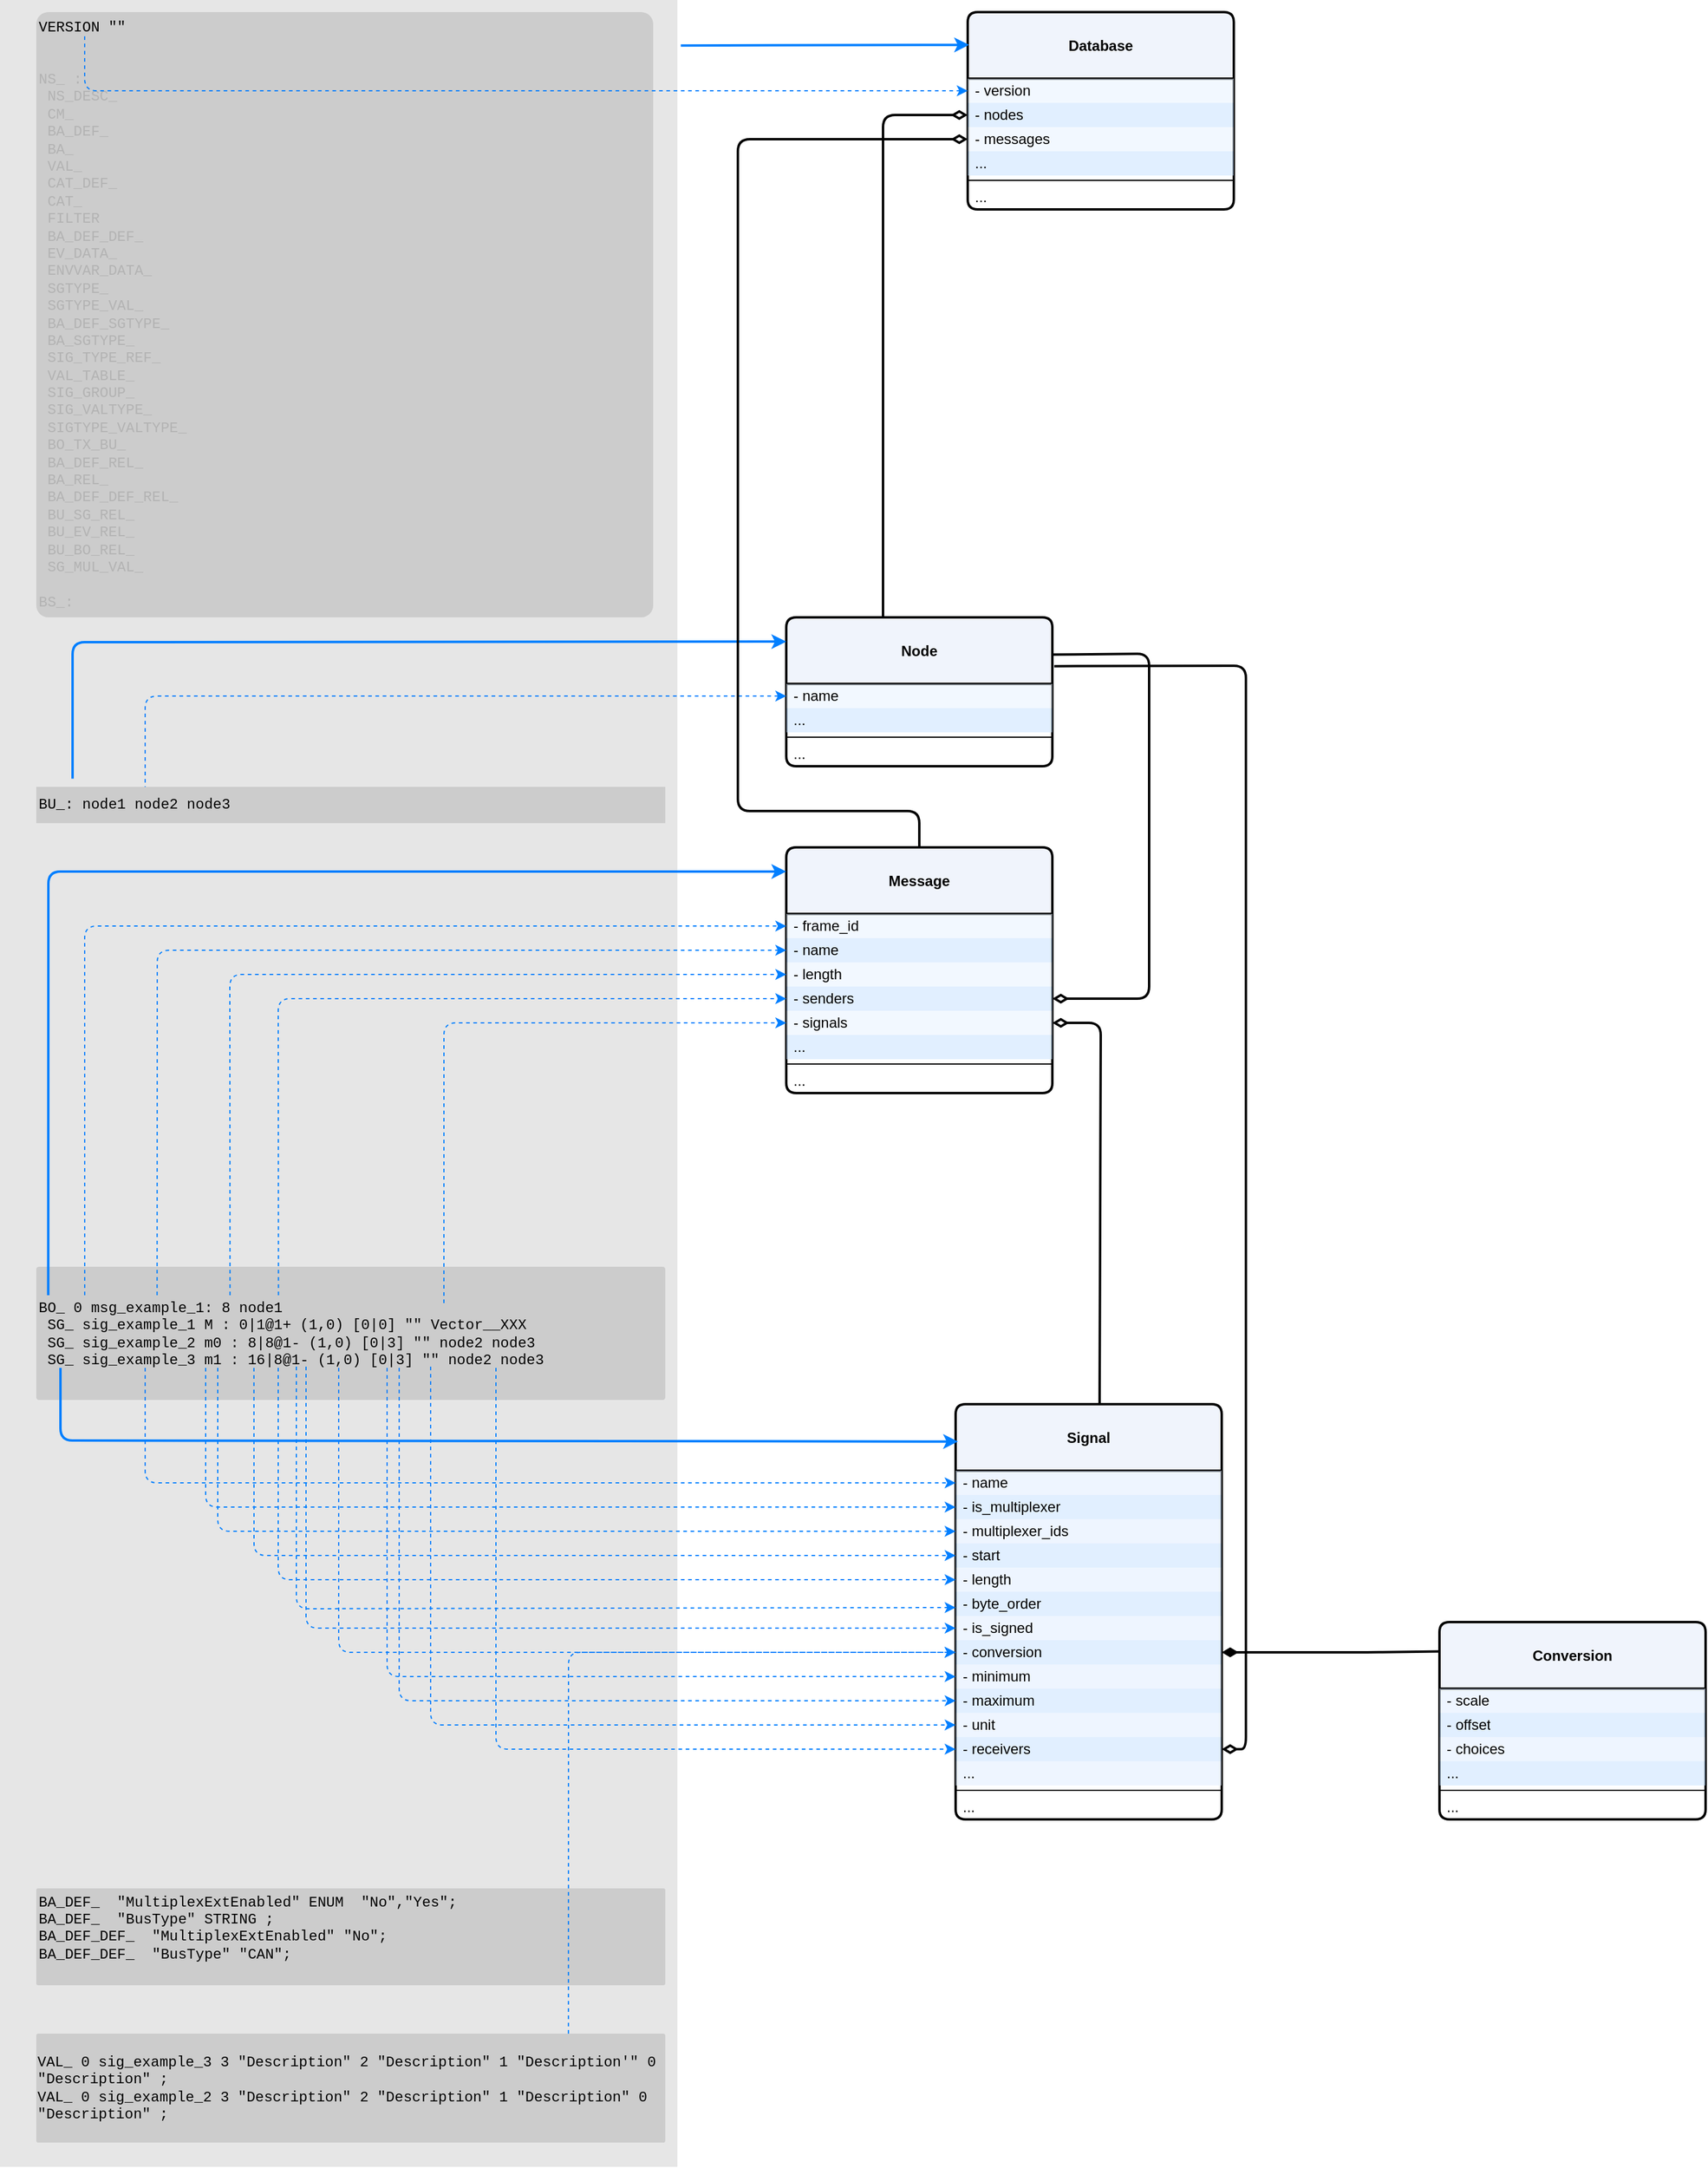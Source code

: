 <mxfile>
    <diagram id="0CQFVA6_GC00lFm2K_Ry" name="第 1 页">
        <mxGraphModel dx="1673" dy="2504" grid="1" gridSize="10" guides="1" tooltips="1" connect="1" arrows="1" fold="1" page="1" pageScale="1" pageWidth="1169" pageHeight="1654" math="0" shadow="0">
            <root>
                <mxCell id="0"/>
                <mxCell id="1" parent="0"/>
                <mxCell id="150" value="" style="rounded=0;whiteSpace=wrap;html=1;fillColor=#E6E6E6;strokeColor=none;" parent="1" vertex="1">
                    <mxGeometry x="90" y="-310" width="560" height="1790" as="geometry"/>
                </mxCell>
                <mxCell id="94" value="&lt;div style=&quot;font-family: &amp;quot;Courier New&amp;quot;;&quot;&gt;&lt;font&gt;BO_ 0 msg_example_1: 8 node1&lt;/font&gt;&lt;/div&gt;&lt;div style=&quot;font-family: &amp;quot;Courier New&amp;quot;;&quot;&gt;&lt;font&gt;&amp;nbsp;SG_ sig_example_1 M : 0|1@1+ (1,0) [0|0] &quot;&quot;&amp;nbsp;&lt;/font&gt;&lt;span style=&quot;background-color: transparent; color: rgb(0, 0, 0);&quot;&gt;Vector__XXX&lt;/span&gt;&lt;/div&gt;&lt;div style=&quot;font-family: &amp;quot;Courier New&amp;quot;;&quot;&gt;&lt;font&gt;&amp;nbsp;SG_ sig_example_2 m0 : 8|8@1- (1,0) [0|3] &quot;&quot; node2 node3&lt;/font&gt;&lt;/div&gt;&lt;div style=&quot;font-family: &amp;quot;Courier New&amp;quot;;&quot;&gt;&lt;font&gt;&amp;nbsp;SG_ sig_example_3 m1 : 16|8@1- (1,0) [0|3] &quot;&quot; node2 node3&lt;/font&gt;&lt;/div&gt;" style="text;html=1;align=left;verticalAlign=middle;whiteSpace=wrap;rounded=1;fillColor=#CCCCCC;arcSize=2;" parent="1" vertex="1">
                    <mxGeometry x="120" y="736.5" width="520" height="110" as="geometry"/>
                </mxCell>
                <mxCell id="41" value="&lt;div&gt;&lt;br&gt;&lt;/div&gt;&lt;div&gt;&lt;b&gt;Node&lt;/b&gt;&lt;/div&gt;" style="swimlane;fontStyle=0;align=center;verticalAlign=top;childLayout=stackLayout;horizontal=1;startSize=55;horizontalStack=0;resizeParent=1;resizeParentMax=0;resizeLast=0;collapsible=0;marginBottom=0;html=1;whiteSpace=wrap;arcSize=5;rounded=1;strokeWidth=2;fillColor=#F0F4FC;" parent="1" vertex="1">
                    <mxGeometry x="740" y="200" width="220" height="123" as="geometry"/>
                </mxCell>
                <mxCell id="43" value="- name" style="text;html=1;strokeColor=none;fillColor=#E5F2FF;align=left;verticalAlign=middle;spacingLeft=4;spacingRight=4;overflow=hidden;rotatable=0;points=[[0,0.5],[1,0.5]];portConstraint=eastwest;whiteSpace=wrap;opacity=50;" parent="41" vertex="1">
                    <mxGeometry y="55" width="220" height="20" as="geometry"/>
                </mxCell>
                <mxCell id="45" value="..." style="text;html=1;strokeColor=none;fillColor=#C4DFFF;align=left;verticalAlign=middle;spacingLeft=4;spacingRight=4;overflow=hidden;rotatable=0;points=[[0,0.5],[1,0.5]];portConstraint=eastwest;whiteSpace=wrap;opacity=50;" parent="41" vertex="1">
                    <mxGeometry y="75" width="220" height="20" as="geometry"/>
                </mxCell>
                <mxCell id="46" value="" style="line;strokeWidth=1;fillColor=none;align=left;verticalAlign=middle;spacingTop=-1;spacingLeft=3;spacingRight=3;rotatable=0;labelPosition=right;points=[];portConstraint=eastwest;" parent="41" vertex="1">
                    <mxGeometry y="95" width="220" height="8" as="geometry"/>
                </mxCell>
                <mxCell id="48" value="..." style="text;html=1;strokeColor=none;fillColor=none;align=left;verticalAlign=middle;spacingLeft=4;spacingRight=4;overflow=hidden;rotatable=0;points=[[0,0.5],[1,0.5]];portConstraint=eastwest;whiteSpace=wrap;" parent="41" vertex="1">
                    <mxGeometry y="103" width="220" height="20" as="geometry"/>
                </mxCell>
                <mxCell id="50" value="&lt;div&gt;&lt;b&gt;&lt;br&gt;&lt;/b&gt;&lt;/div&gt;&lt;b&gt;Message&lt;/b&gt;" style="swimlane;fontStyle=0;align=center;verticalAlign=top;childLayout=stackLayout;horizontal=1;startSize=55;horizontalStack=0;resizeParent=1;resizeParentMax=0;resizeLast=0;collapsible=0;marginBottom=0;html=1;whiteSpace=wrap;rounded=1;arcSize=5;strokeWidth=2;fillColor=#F0F4FC;" parent="1" vertex="1">
                    <mxGeometry x="740" y="390" width="220" height="203" as="geometry"/>
                </mxCell>
                <mxCell id="71" value="- frame_id" style="text;html=1;strokeColor=none;fillColor=#E5F2FF;align=left;verticalAlign=middle;spacingLeft=4;spacingRight=4;overflow=hidden;rotatable=0;points=[[0,0.5],[1,0.5]];portConstraint=eastwest;whiteSpace=wrap;opacity=50;" parent="50" vertex="1">
                    <mxGeometry y="55" width="220" height="20" as="geometry"/>
                </mxCell>
                <mxCell id="78" value="- name" style="text;html=1;strokeColor=none;fillColor=#C4DFFF;align=left;verticalAlign=middle;spacingLeft=4;spacingRight=4;overflow=hidden;rotatable=0;points=[[0,0.5],[1,0.5]];portConstraint=eastwest;whiteSpace=wrap;opacity=50;" parent="50" vertex="1">
                    <mxGeometry y="75" width="220" height="20" as="geometry"/>
                </mxCell>
                <mxCell id="81" value="- length" style="text;html=1;strokeColor=none;fillColor=#E5F2FF;align=left;verticalAlign=middle;spacingLeft=4;spacingRight=4;overflow=hidden;rotatable=0;points=[[0,0.5],[1,0.5]];portConstraint=eastwest;whiteSpace=wrap;opacity=50;" parent="50" vertex="1">
                    <mxGeometry y="95" width="220" height="20" as="geometry"/>
                </mxCell>
                <mxCell id="83" value="- senders" style="text;html=1;strokeColor=none;fillColor=#C4DFFF;align=left;verticalAlign=middle;spacingLeft=4;spacingRight=4;overflow=hidden;rotatable=0;points=[[0,0.5],[1,0.5]];portConstraint=eastwest;whiteSpace=wrap;opacity=50;" parent="50" vertex="1">
                    <mxGeometry y="115" width="220" height="20" as="geometry"/>
                </mxCell>
                <mxCell id="52" value="- signals" style="text;html=1;strokeColor=none;fillColor=#E5F2FF;align=left;verticalAlign=middle;spacingLeft=4;spacingRight=4;overflow=hidden;rotatable=0;points=[[0,0.5],[1,0.5]];portConstraint=eastwest;whiteSpace=wrap;opacity=50;" parent="50" vertex="1">
                    <mxGeometry y="135" width="220" height="20" as="geometry"/>
                </mxCell>
                <mxCell id="54" value="..." style="text;html=1;strokeColor=none;fillColor=#C4DFFF;align=left;verticalAlign=middle;spacingLeft=4;spacingRight=4;overflow=hidden;rotatable=0;points=[[0,0.5],[1,0.5]];portConstraint=eastwest;whiteSpace=wrap;opacity=50;" parent="50" vertex="1">
                    <mxGeometry y="155" width="220" height="20" as="geometry"/>
                </mxCell>
                <mxCell id="55" value="" style="line;strokeWidth=1;fillColor=none;align=left;verticalAlign=middle;spacingTop=-1;spacingLeft=3;spacingRight=3;rotatable=0;labelPosition=right;points=[];portConstraint=eastwest;" parent="50" vertex="1">
                    <mxGeometry y="175" width="220" height="8" as="geometry"/>
                </mxCell>
                <mxCell id="57" value="..." style="text;html=1;strokeColor=none;fillColor=none;align=left;verticalAlign=middle;spacingLeft=4;spacingRight=4;overflow=hidden;rotatable=0;points=[[0,0.5],[1,0.5]];portConstraint=eastwest;whiteSpace=wrap;" parent="50" vertex="1">
                    <mxGeometry y="183" width="220" height="20" as="geometry"/>
                </mxCell>
                <mxCell id="59" value="&lt;div&gt;&lt;br&gt;&lt;/div&gt;&lt;b&gt;Signal&lt;/b&gt;" style="swimlane;fontStyle=0;align=center;verticalAlign=top;childLayout=stackLayout;horizontal=1;startSize=55;horizontalStack=0;resizeParent=1;resizeParentMax=0;resizeLast=0;collapsible=0;marginBottom=0;html=1;whiteSpace=wrap;arcSize=5;rounded=1;strokeWidth=2;fillColor=#F0F4FC;" parent="1" vertex="1">
                    <mxGeometry x="880" y="850" width="220" height="343" as="geometry"/>
                </mxCell>
                <mxCell id="61" value="- name" style="text;html=1;strokeColor=none;fillColor=#DDEBFF;align=left;verticalAlign=middle;spacingLeft=4;spacingRight=4;overflow=hidden;rotatable=0;points=[[0,0.5],[1,0.5]];portConstraint=eastwest;whiteSpace=wrap;opacity=50;" parent="59" vertex="1">
                    <mxGeometry y="55" width="220" height="20" as="geometry"/>
                </mxCell>
                <mxCell id="87" value="- is_multiplexer" style="text;html=1;strokeColor=none;fillColor=#C4DFFF;align=left;verticalAlign=middle;spacingLeft=4;spacingRight=4;overflow=hidden;rotatable=0;points=[[0,0.5],[1,0.5]];portConstraint=eastwest;whiteSpace=wrap;opacity=50;" parent="59" vertex="1">
                    <mxGeometry y="75" width="220" height="20" as="geometry"/>
                </mxCell>
                <mxCell id="107" value="- multiplexer_ids" style="text;html=1;strokeColor=none;fillColor=#DDEBFF;align=left;verticalAlign=middle;spacingLeft=4;spacingRight=4;overflow=hidden;rotatable=0;points=[[0,0.5],[1,0.5]];portConstraint=eastwest;whiteSpace=wrap;opacity=50;" parent="59" vertex="1">
                    <mxGeometry y="95" width="220" height="20" as="geometry"/>
                </mxCell>
                <mxCell id="90" value="- start" style="text;html=1;strokeColor=none;fillColor=#C4DFFF;align=left;verticalAlign=middle;spacingLeft=4;spacingRight=4;overflow=hidden;rotatable=0;points=[[0,0.5],[1,0.5]];portConstraint=eastwest;whiteSpace=wrap;opacity=50;" parent="59" vertex="1">
                    <mxGeometry y="115" width="220" height="20" as="geometry"/>
                </mxCell>
                <mxCell id="89" value="- length" style="text;html=1;strokeColor=none;fillColor=#DDEBFF;align=left;verticalAlign=middle;spacingLeft=4;spacingRight=4;overflow=hidden;rotatable=0;points=[[0,0.5],[1,0.5]];portConstraint=eastwest;whiteSpace=wrap;opacity=50;" parent="59" vertex="1">
                    <mxGeometry y="135" width="220" height="20" as="geometry"/>
                </mxCell>
                <mxCell id="88" value="- byte_order" style="text;html=1;strokeColor=none;fillColor=#C4DFFF;align=left;verticalAlign=middle;spacingLeft=4;spacingRight=4;overflow=hidden;rotatable=0;points=[[0,0.5],[1,0.5]];portConstraint=eastwest;whiteSpace=wrap;opacity=50;" parent="59" vertex="1">
                    <mxGeometry y="155" width="220" height="20" as="geometry"/>
                </mxCell>
                <mxCell id="91" value="- is_signed" style="text;html=1;strokeColor=none;fillColor=#DDEBFF;align=left;verticalAlign=middle;spacingLeft=4;spacingRight=4;overflow=hidden;rotatable=0;points=[[0,0.5],[1,0.5]];portConstraint=eastwest;whiteSpace=wrap;opacity=50;" parent="59" vertex="1">
                    <mxGeometry y="175" width="220" height="20" as="geometry"/>
                </mxCell>
                <mxCell id="102" value="- conversion" style="text;html=1;strokeColor=none;fillColor=#C4DFFF;align=left;verticalAlign=middle;spacingLeft=4;spacingRight=4;overflow=hidden;rotatable=0;points=[[0,0.5],[1,0.5]];portConstraint=eastwest;whiteSpace=wrap;opacity=50;" parent="59" vertex="1">
                    <mxGeometry y="195" width="220" height="20" as="geometry"/>
                </mxCell>
                <mxCell id="100" value="- minimum" style="text;html=1;strokeColor=none;fillColor=#DDEBFF;align=left;verticalAlign=middle;spacingLeft=4;spacingRight=4;overflow=hidden;rotatable=0;points=[[0,0.5],[1,0.5]];portConstraint=eastwest;whiteSpace=wrap;opacity=50;" parent="59" vertex="1">
                    <mxGeometry y="215" width="220" height="20" as="geometry"/>
                </mxCell>
                <mxCell id="99" value="- maximum" style="text;html=1;strokeColor=none;fillColor=#C4DFFF;align=left;verticalAlign=middle;spacingLeft=4;spacingRight=4;overflow=hidden;rotatable=0;points=[[0,0.5],[1,0.5]];portConstraint=eastwest;whiteSpace=wrap;opacity=50;" parent="59" vertex="1">
                    <mxGeometry y="235" width="220" height="20" as="geometry"/>
                </mxCell>
                <mxCell id="118" value="- unit" style="text;html=1;strokeColor=none;fillColor=#DDEBFF;align=left;verticalAlign=middle;spacingLeft=4;spacingRight=4;overflow=hidden;rotatable=0;points=[[0,0.5],[1,0.5]];portConstraint=eastwest;whiteSpace=wrap;opacity=50;" parent="59" vertex="1">
                    <mxGeometry y="255" width="220" height="20" as="geometry"/>
                </mxCell>
                <mxCell id="103" value="- receivers" style="text;html=1;strokeColor=none;fillColor=#C4DFFF;align=left;verticalAlign=middle;spacingLeft=4;spacingRight=4;overflow=hidden;rotatable=0;points=[[0,0.5],[1,0.5]];portConstraint=eastwest;whiteSpace=wrap;opacity=50;" parent="59" vertex="1">
                    <mxGeometry y="275" width="220" height="20" as="geometry"/>
                </mxCell>
                <mxCell id="63" value="..." style="text;html=1;strokeColor=none;fillColor=#DDEBFF;align=left;verticalAlign=middle;spacingLeft=4;spacingRight=4;overflow=hidden;rotatable=0;points=[[0,0.5],[1,0.5]];portConstraint=eastwest;whiteSpace=wrap;opacity=50;" parent="59" vertex="1">
                    <mxGeometry y="295" width="220" height="20" as="geometry"/>
                </mxCell>
                <mxCell id="64" value="" style="line;strokeWidth=1;fillColor=none;align=left;verticalAlign=middle;spacingTop=-1;spacingLeft=3;spacingRight=3;rotatable=0;labelPosition=right;points=[];portConstraint=eastwest;" parent="59" vertex="1">
                    <mxGeometry y="315" width="220" height="8" as="geometry"/>
                </mxCell>
                <mxCell id="66" value="..." style="text;html=1;strokeColor=none;fillColor=none;align=left;verticalAlign=middle;spacingLeft=4;spacingRight=4;overflow=hidden;rotatable=0;points=[[0,0.5],[1,0.5]];portConstraint=eastwest;whiteSpace=wrap;" parent="59" vertex="1">
                    <mxGeometry y="323" width="220" height="20" as="geometry"/>
                </mxCell>
                <mxCell id="74" value="" style="endArrow=classic;html=1;entryX=0;entryY=0.163;entryDx=0;entryDy=0;entryPerimeter=0;strokeWidth=2;strokeColor=#007FFF;" parent="1" target="41" edge="1">
                    <mxGeometry width="50" height="50" relative="1" as="geometry">
                        <mxPoint x="150" y="333.27" as="sourcePoint"/>
                        <mxPoint x="160" y="90.002" as="targetPoint"/>
                        <Array as="points">
                            <mxPoint x="150" y="220.5"/>
                        </Array>
                    </mxGeometry>
                </mxCell>
                <mxCell id="76" value="" style="endArrow=classic;html=1;exitX=0.019;exitY=0.214;exitDx=0;exitDy=0;exitPerimeter=0;strokeWidth=2;strokeColor=#007FFF;" parent="1" source="94" edge="1">
                    <mxGeometry width="50" height="50" relative="1" as="geometry">
                        <mxPoint x="237.5" y="658.44" as="sourcePoint"/>
                        <mxPoint x="740" y="410" as="targetPoint"/>
                        <Array as="points">
                            <mxPoint x="130" y="410"/>
                        </Array>
                    </mxGeometry>
                </mxCell>
                <mxCell id="82" value="" style="endArrow=classic;html=1;entryX=0;entryY=0.5;entryDx=0;entryDy=0;dashed=1;fontStyle=1;exitX=0.308;exitY=0.214;exitDx=0;exitDy=0;exitPerimeter=0;strokeWidth=1;strokeColor=#007FFF;" parent="1" source="94" target="81" edge="1">
                    <mxGeometry width="50" height="50" relative="1" as="geometry">
                        <mxPoint x="298" y="668.44" as="sourcePoint"/>
                        <mxPoint x="968.0" y="503.44" as="targetPoint"/>
                        <Array as="points">
                            <mxPoint x="280" y="495"/>
                        </Array>
                    </mxGeometry>
                </mxCell>
                <mxCell id="84" value="" style="endArrow=classic;html=1;entryX=0;entryY=0.5;entryDx=0;entryDy=0;dashed=1;fontStyle=1;exitX=0.385;exitY=0.214;exitDx=0;exitDy=0;exitPerimeter=0;strokeWidth=1;strokeColor=#007FFF;" parent="1" source="94" target="83" edge="1">
                    <mxGeometry width="50" height="50" relative="1" as="geometry">
                        <mxPoint x="328" y="668.44" as="sourcePoint"/>
                        <mxPoint x="968.0" y="543.44" as="targetPoint"/>
                        <Array as="points">
                            <mxPoint x="320" y="515"/>
                        </Array>
                    </mxGeometry>
                </mxCell>
                <mxCell id="96" value="&lt;div style=&quot;font-family: &amp;quot;Courier New&amp;quot;;&quot;&gt;&lt;font&gt;BA_DEF_&amp;nbsp; &quot;MultiplexExtEnabled&quot; ENUM&amp;nbsp; &quot;No&quot;,&quot;Yes&quot;;&lt;/font&gt;&lt;/div&gt;&lt;div style=&quot;font-family: &amp;quot;Courier New&amp;quot;;&quot;&gt;&lt;font&gt;BA_DEF_&amp;nbsp; &quot;BusType&quot; STRING ;&lt;/font&gt;&lt;/div&gt;&lt;div style=&quot;font-family: &amp;quot;Courier New&amp;quot;;&quot;&gt;&lt;font&gt;BA_DEF_DEF_&amp;nbsp; &quot;MultiplexExtEnabled&quot; &quot;No&quot;;&lt;/font&gt;&lt;/div&gt;&lt;div style=&quot;font-family: &amp;quot;Courier New&amp;quot;;&quot;&gt;&lt;font&gt;BA_DEF_DEF_&amp;nbsp; &quot;BusType&quot; &quot;CAN&quot;;&lt;/font&gt;&lt;/div&gt;&lt;div style=&quot;font-family: &amp;quot;Courier New&amp;quot;;&quot;&gt;&lt;br&gt;&lt;/div&gt;" style="text;html=1;align=left;verticalAlign=middle;whiteSpace=wrap;rounded=1;fillColor=#CCCCCC;arcSize=2;" parent="1" vertex="1">
                    <mxGeometry x="120" y="1250" width="520" height="80" as="geometry"/>
                </mxCell>
                <mxCell id="77" value="" style="endArrow=classic;html=1;entryX=0;entryY=0.5;entryDx=0;entryDy=0;dashed=1;exitX=0.077;exitY=0.214;exitDx=0;exitDy=0;exitPerimeter=0;strokeWidth=1;strokeColor=#007FFF;" parent="1" source="94" target="71" edge="1">
                    <mxGeometry width="50" height="50" relative="1" as="geometry">
                        <mxPoint x="178" y="668.44" as="sourcePoint"/>
                        <mxPoint x="968.0" y="463.44" as="targetPoint"/>
                        <Array as="points">
                            <mxPoint x="160" y="455"/>
                        </Array>
                    </mxGeometry>
                </mxCell>
                <mxCell id="79" value="" style="endArrow=classic;html=1;entryX=0;entryY=0.5;entryDx=0;entryDy=0;dashed=1;exitX=0.192;exitY=0.214;exitDx=0;exitDy=0;exitPerimeter=0;strokeWidth=1;strokeColor=#007FFF;" parent="1" source="94" target="78" edge="1">
                    <mxGeometry width="50" height="50" relative="1" as="geometry">
                        <mxPoint x="218" y="668.44" as="sourcePoint"/>
                        <mxPoint x="968.0" y="483.44" as="targetPoint"/>
                        <Array as="points">
                            <mxPoint x="220" y="475"/>
                        </Array>
                    </mxGeometry>
                </mxCell>
                <mxCell id="86" value="" style="endArrow=classic;html=1;entryX=0;entryY=0.5;entryDx=0;entryDy=0;dashed=1;fontStyle=1;exitX=0.648;exitY=0.273;exitDx=0;exitDy=0;exitPerimeter=0;strokeWidth=1;strokeColor=#007FFF;" parent="1" source="94" target="52" edge="1">
                    <mxGeometry width="50" height="50" relative="1" as="geometry">
                        <mxPoint x="460" y="678.44" as="sourcePoint"/>
                        <mxPoint x="782" y="545" as="targetPoint"/>
                        <Array as="points">
                            <mxPoint x="457" y="535"/>
                        </Array>
                    </mxGeometry>
                </mxCell>
                <mxCell id="75" value="" style="endArrow=classic;html=1;entryX=0;entryY=0.5;entryDx=0;entryDy=0;dashed=1;strokeWidth=1;strokeColor=#007FFF;" parent="1" target="43" edge="1">
                    <mxGeometry width="50" height="50" relative="1" as="geometry">
                        <mxPoint x="210" y="342.5" as="sourcePoint"/>
                        <mxPoint x="100" y="236.5" as="targetPoint"/>
                        <Array as="points">
                            <mxPoint x="210" y="265"/>
                        </Array>
                    </mxGeometry>
                </mxCell>
                <mxCell id="30" value="&lt;font style=&quot;color: rgb(0, 0, 0);&quot;&gt;VERSION &quot;&quot;&lt;/font&gt;&lt;br&gt;&lt;br&gt;&lt;br&gt;NS_ :&amp;nbsp;&lt;br&gt;&amp;nbsp;NS_DESC_&lt;br&gt;&amp;nbsp;CM_&lt;br&gt;&amp;nbsp;BA_DEF_&lt;br&gt;&amp;nbsp;BA_&lt;br&gt;&amp;nbsp;VAL_&lt;br&gt;&amp;nbsp;CAT_DEF_&lt;br&gt;&amp;nbsp;CAT_&lt;br&gt;&amp;nbsp;FILTER&lt;br&gt;&amp;nbsp;BA_DEF_DEF_&lt;br&gt;&amp;nbsp;EV_DATA_&lt;br&gt;&amp;nbsp;ENVVAR_DATA_&lt;br&gt;&amp;nbsp;SGTYPE_&lt;br&gt;&amp;nbsp;SGTYPE_VAL_&lt;br&gt;&amp;nbsp;BA_DEF_SGTYPE_&lt;br&gt;&amp;nbsp;BA_SGTYPE_&lt;br&gt;&amp;nbsp;SIG_TYPE_REF_&lt;br&gt;&amp;nbsp;VAL_TABLE_&lt;br&gt;&amp;nbsp;SIG_GROUP_&lt;br&gt;&amp;nbsp;SIG_VALTYPE_&lt;br&gt;&amp;nbsp;SIGTYPE_VALTYPE_&lt;br&gt;&amp;nbsp;BO_TX_BU_&lt;br&gt;&amp;nbsp;BA_DEF_REL_&lt;br&gt;&amp;nbsp;BA_REL_&lt;br&gt;&amp;nbsp;BA_DEF_DEF_REL_&lt;br&gt;&amp;nbsp;BU_SG_REL_&lt;br&gt;&amp;nbsp;BU_EV_REL_&lt;br&gt;&amp;nbsp;BU_BO_REL_&lt;br&gt;&amp;nbsp;SG_MUL_VAL_&lt;br&gt;&lt;br&gt;BS_:" style="text;html=1;align=left;verticalAlign=middle;whiteSpace=wrap;rounded=1;fillColor=#CCCCCC;glass=0;shadow=0;strokeColor=none;fontFamily=Courier New;fontColor=#B3B3B3;arcSize=2;" parent="1" vertex="1">
                    <mxGeometry x="120" y="-300" width="510" height="500" as="geometry"/>
                </mxCell>
                <mxCell id="92" value="BU_: node1 node2 node3" style="text;html=1;align=left;verticalAlign=middle;whiteSpace=wrap;rounded=0;fillColor=#CCCCCC;fontFamily=Courier New;arcSize=2;" parent="1" vertex="1">
                    <mxGeometry x="120" y="340" width="520" height="30" as="geometry"/>
                </mxCell>
                <mxCell id="104" value="" style="endArrow=classic;html=1;exitX=0.019;exitY=0.214;exitDx=0;exitDy=0;exitPerimeter=0;strokeWidth=2;strokeColor=#007FFF;entryX=0.009;entryY=0.09;entryDx=0;entryDy=0;entryPerimeter=0;" parent="1" target="59" edge="1">
                    <mxGeometry width="50" height="50" relative="1" as="geometry">
                        <mxPoint x="140" y="820" as="sourcePoint"/>
                        <mxPoint x="740" y="880" as="targetPoint"/>
                        <Array as="points">
                            <mxPoint x="140" y="880"/>
                        </Array>
                    </mxGeometry>
                </mxCell>
                <mxCell id="105" value="" style="endArrow=classic;html=1;dashed=1;fontStyle=1;entryX=0;entryY=0.5;entryDx=0;entryDy=0;strokeWidth=1;strokeColor=#007FFF;" parent="1" target="61" edge="1">
                    <mxGeometry width="50" height="50" relative="1" as="geometry">
                        <mxPoint x="210" y="820" as="sourcePoint"/>
                        <mxPoint x="560" y="860" as="targetPoint"/>
                        <Array as="points">
                            <mxPoint x="210" y="915"/>
                        </Array>
                    </mxGeometry>
                </mxCell>
                <mxCell id="106" value="" style="endArrow=classic;html=1;dashed=1;fontStyle=1;entryX=0;entryY=0.5;entryDx=0;entryDy=0;strokeWidth=1;strokeColor=#007FFF;" parent="1" target="87" edge="1">
                    <mxGeometry width="50" height="50" relative="1" as="geometry">
                        <mxPoint x="260" y="820" as="sourcePoint"/>
                        <mxPoint x="790" y="915" as="targetPoint"/>
                        <Array as="points">
                            <mxPoint x="260" y="935"/>
                        </Array>
                    </mxGeometry>
                </mxCell>
                <mxCell id="108" value="" style="endArrow=classic;html=1;dashed=1;fontStyle=1;entryX=0;entryY=0.5;entryDx=0;entryDy=0;strokeWidth=1;strokeColor=#007FFF;" parent="1" target="107" edge="1">
                    <mxGeometry width="50" height="50" relative="1" as="geometry">
                        <mxPoint x="270" y="820" as="sourcePoint"/>
                        <mxPoint x="750" y="935" as="targetPoint"/>
                        <Array as="points">
                            <mxPoint x="270" y="955"/>
                        </Array>
                    </mxGeometry>
                </mxCell>
                <mxCell id="109" value="" style="endArrow=classic;html=1;dashed=1;fontStyle=1;entryX=0;entryY=0.5;entryDx=0;entryDy=0;exitX=0.346;exitY=0.759;exitDx=0;exitDy=0;exitPerimeter=0;strokeWidth=1;strokeColor=#007FFF;" parent="1" source="94" target="90" edge="1">
                    <mxGeometry width="50" height="50" relative="1" as="geometry">
                        <mxPoint x="270" y="840" as="sourcePoint"/>
                        <mxPoint x="740" y="975" as="targetPoint"/>
                        <Array as="points">
                            <mxPoint x="300" y="975"/>
                        </Array>
                    </mxGeometry>
                </mxCell>
                <mxCell id="110" value="" style="endArrow=classic;html=1;dashed=1;fontStyle=1;entryX=0;entryY=0.5;entryDx=0;entryDy=0;exitX=0.346;exitY=0.759;exitDx=0;exitDy=0;exitPerimeter=0;strokeWidth=1;strokeColor=#007FFF;" parent="1" target="89" edge="1">
                    <mxGeometry width="50" height="50" relative="1" as="geometry">
                        <mxPoint x="320" y="820" as="sourcePoint"/>
                        <mxPoint x="760" y="975" as="targetPoint"/>
                        <Array as="points">
                            <mxPoint x="320" y="995"/>
                        </Array>
                    </mxGeometry>
                </mxCell>
                <mxCell id="111" value="" style="endArrow=classic;html=1;dashed=1;fontStyle=1;entryX=0;entryY=0.65;entryDx=0;entryDy=0;exitX=0.346;exitY=0.759;exitDx=0;exitDy=0;exitPerimeter=0;entryPerimeter=0;strokeWidth=1;strokeColor=#007FFF;" parent="1" target="88" edge="1">
                    <mxGeometry width="50" height="50" relative="1" as="geometry">
                        <mxPoint x="335" y="819" as="sourcePoint"/>
                        <mxPoint x="740" y="1014" as="targetPoint"/>
                        <Array as="points">
                            <mxPoint x="335" y="1019"/>
                        </Array>
                    </mxGeometry>
                </mxCell>
                <mxCell id="112" value="" style="endArrow=classic;html=1;dashed=1;fontStyle=1;entryX=0;entryY=0.5;entryDx=0;entryDy=0;exitX=0.346;exitY=0.759;exitDx=0;exitDy=0;exitPerimeter=0;strokeWidth=1;strokeColor=#007FFF;" parent="1" target="91" edge="1">
                    <mxGeometry width="50" height="50" relative="1" as="geometry">
                        <mxPoint x="343" y="819" as="sourcePoint"/>
                        <mxPoint x="748" y="1018" as="targetPoint"/>
                        <Array as="points">
                            <mxPoint x="343" y="1035"/>
                        </Array>
                    </mxGeometry>
                </mxCell>
                <mxCell id="114" value="" style="endArrow=classic;html=1;dashed=1;fontStyle=1;entryX=0;entryY=0.5;entryDx=0;entryDy=0;exitX=0.346;exitY=0.759;exitDx=0;exitDy=0;exitPerimeter=0;strokeWidth=1;strokeColor=#007FFF;" parent="1" target="102" edge="1">
                    <mxGeometry width="50" height="50" relative="1" as="geometry">
                        <mxPoint x="370" y="820" as="sourcePoint"/>
                        <mxPoint x="767" y="1036" as="targetPoint"/>
                        <Array as="points">
                            <mxPoint x="370" y="1055"/>
                        </Array>
                    </mxGeometry>
                </mxCell>
                <mxCell id="115" value="" style="endArrow=classic;html=1;dashed=1;fontStyle=1;entryX=0;entryY=0.5;entryDx=0;entryDy=0;exitX=0.346;exitY=0.759;exitDx=0;exitDy=0;exitPerimeter=0;strokeWidth=1;strokeColor=#007FFF;" parent="1" target="100" edge="1">
                    <mxGeometry width="50" height="50" relative="1" as="geometry">
                        <mxPoint x="410" y="820" as="sourcePoint"/>
                        <mxPoint x="780" y="1055" as="targetPoint"/>
                        <Array as="points">
                            <mxPoint x="410" y="1075"/>
                        </Array>
                    </mxGeometry>
                </mxCell>
                <mxCell id="116" value="" style="endArrow=classic;html=1;dashed=1;fontStyle=1;entryX=0;entryY=0.5;entryDx=0;entryDy=0;exitX=0.346;exitY=0.759;exitDx=0;exitDy=0;exitPerimeter=0;strokeWidth=1;strokeColor=#007FFF;" parent="1" target="99" edge="1">
                    <mxGeometry width="50" height="50" relative="1" as="geometry">
                        <mxPoint x="420" y="820" as="sourcePoint"/>
                        <mxPoint x="750" y="1075" as="targetPoint"/>
                        <Array as="points">
                            <mxPoint x="420" y="1095"/>
                        </Array>
                    </mxGeometry>
                </mxCell>
                <mxCell id="117" value="" style="endArrow=classic;html=1;dashed=1;fontStyle=1;entryX=0;entryY=0.5;entryDx=0;entryDy=0;exitX=0.346;exitY=0.759;exitDx=0;exitDy=0;exitPerimeter=0;strokeWidth=1;strokeColor=#007FFF;" parent="1" target="103" edge="1">
                    <mxGeometry width="50" height="50" relative="1" as="geometry">
                        <mxPoint x="500" y="820" as="sourcePoint"/>
                        <mxPoint x="820" y="1095" as="targetPoint"/>
                        <Array as="points">
                            <mxPoint x="500" y="1135"/>
                        </Array>
                    </mxGeometry>
                </mxCell>
                <mxCell id="119" value="" style="endArrow=classic;html=1;dashed=1;fontStyle=1;entryX=0;entryY=0.5;entryDx=0;entryDy=0;exitX=0.346;exitY=0.759;exitDx=0;exitDy=0;exitPerimeter=0;strokeWidth=1;strokeColor=#007FFF;" parent="1" target="118" edge="1">
                    <mxGeometry width="50" height="50" relative="1" as="geometry">
                        <mxPoint x="446" y="819" as="sourcePoint"/>
                        <mxPoint x="686" y="1134" as="targetPoint"/>
                        <Array as="points">
                            <mxPoint x="446" y="1115"/>
                        </Array>
                    </mxGeometry>
                </mxCell>
                <mxCell id="120" value="&lt;div style=&quot;font-family: &amp;quot;Courier New&amp;quot;; text-align: left;&quot;&gt;VAL_ 0 sig_example_3 3 &quot;Description&quot; 2 &quot;Description&quot; 1 &quot;Description&#39;&quot; 0 &quot;Description&quot; ;&lt;/div&gt;&lt;div style=&quot;font-family: &amp;quot;Courier New&amp;quot;; text-align: left;&quot;&gt;VAL_ 0 sig_example_2 3 &quot;Description&quot; 2 &quot;Description&quot; 1 &quot;Description&quot; 0 &quot;Description&quot; ;&lt;/div&gt;" style="text;html=1;align=center;verticalAlign=middle;whiteSpace=wrap;rounded=1;fillColor=#CCCCCC;arcSize=2;" parent="1" vertex="1">
                    <mxGeometry x="120" y="1370" width="520" height="90" as="geometry"/>
                </mxCell>
                <mxCell id="121" value="" style="endArrow=classic;html=1;dashed=1;fontStyle=1;entryX=0;entryY=0.5;entryDx=0;entryDy=0;exitX=0.846;exitY=0;exitDx=0;exitDy=0;exitPerimeter=0;strokeWidth=1;strokeColor=#007FFF;" parent="1" source="120" target="102" edge="1">
                    <mxGeometry width="50" height="50" relative="1" as="geometry">
                        <mxPoint x="500" y="740" as="sourcePoint"/>
                        <mxPoint x="740" y="1055" as="targetPoint"/>
                        <Array as="points">
                            <mxPoint x="560" y="1055"/>
                        </Array>
                    </mxGeometry>
                </mxCell>
                <mxCell id="122" value="" style="endArrow=none;startArrow=diamondThin;endFill=0;startFill=0;html=1;verticalAlign=bottom;labelBackgroundColor=none;strokeWidth=2;startSize=8;endSize=8;exitX=1;exitY=0.5;exitDx=0;exitDy=0;entryX=1;entryY=0.25;entryDx=0;entryDy=0;" parent="1" source="83" target="41" edge="1">
                    <mxGeometry width="160" relative="1" as="geometry">
                        <mxPoint x="990" y="520" as="sourcePoint"/>
                        <mxPoint x="1150" y="520" as="targetPoint"/>
                        <Array as="points">
                            <mxPoint x="1040" y="515"/>
                            <mxPoint x="1040" y="230"/>
                        </Array>
                    </mxGeometry>
                </mxCell>
                <mxCell id="123" value="" style="endArrow=none;startArrow=diamondThin;endFill=0;startFill=0;html=1;verticalAlign=bottom;labelBackgroundColor=none;strokeWidth=2;startSize=8;endSize=8;exitX=1;exitY=0.5;exitDx=0;exitDy=0;entryX=1.007;entryY=0.328;entryDx=0;entryDy=0;entryPerimeter=0;" parent="1" source="103" target="41" edge="1">
                    <mxGeometry width="160" relative="1" as="geometry">
                        <mxPoint x="955" y="1135" as="sourcePoint"/>
                        <mxPoint x="-40" y="200" as="targetPoint"/>
                        <Array as="points">
                            <mxPoint x="1120" y="1135"/>
                            <mxPoint x="1120" y="240"/>
                        </Array>
                    </mxGeometry>
                </mxCell>
                <mxCell id="124" value="" style="endArrow=none;startArrow=diamondThin;endFill=0;startFill=0;html=1;verticalAlign=bottom;labelBackgroundColor=none;strokeWidth=2;startSize=8;endSize=8;exitX=1;exitY=0.5;exitDx=0;exitDy=0;entryX=0.541;entryY=0.003;entryDx=0;entryDy=0;entryPerimeter=0;" parent="1" source="52" target="59" edge="1">
                    <mxGeometry width="160" relative="1" as="geometry">
                        <mxPoint x="970" y="525" as="sourcePoint"/>
                        <mxPoint x="-35" y="210" as="targetPoint"/>
                        <Array as="points">
                            <mxPoint x="1000" y="535"/>
                        </Array>
                    </mxGeometry>
                </mxCell>
                <mxCell id="132" value="&lt;div&gt;&lt;b&gt;&lt;br&gt;&lt;/b&gt;&lt;/div&gt;&lt;b&gt;Conversion&lt;/b&gt;" style="swimlane;fontStyle=0;align=center;verticalAlign=top;childLayout=stackLayout;horizontal=1;startSize=55;horizontalStack=0;resizeParent=1;resizeParentMax=0;resizeLast=0;collapsible=0;marginBottom=0;html=1;whiteSpace=wrap;arcSize=5;rounded=1;strokeWidth=2;fillColor=#F0F4FC;" parent="1" vertex="1">
                    <mxGeometry x="1280" y="1030" width="220" height="163" as="geometry"/>
                </mxCell>
                <mxCell id="133" value="- scale" style="text;html=1;strokeColor=none;fillColor=#DDEBFF;align=left;verticalAlign=middle;spacingLeft=4;spacingRight=4;overflow=hidden;rotatable=0;points=[[0,0.5],[1,0.5]];portConstraint=eastwest;whiteSpace=wrap;opacity=50;" parent="132" vertex="1">
                    <mxGeometry y="55" width="220" height="20" as="geometry"/>
                </mxCell>
                <mxCell id="141" value="- offset" style="text;html=1;strokeColor=none;fillColor=#C4DFFF;align=left;verticalAlign=middle;spacingLeft=4;spacingRight=4;overflow=hidden;rotatable=0;points=[[0,0.5],[1,0.5]];portConstraint=eastwest;whiteSpace=wrap;opacity=50;" parent="132" vertex="1">
                    <mxGeometry y="75" width="220" height="20" as="geometry"/>
                </mxCell>
                <mxCell id="142" value="- choices" style="text;html=1;strokeColor=none;fillColor=#DDEBFF;align=left;verticalAlign=middle;spacingLeft=4;spacingRight=4;overflow=hidden;rotatable=0;points=[[0,0.5],[1,0.5]];portConstraint=eastwest;whiteSpace=wrap;opacity=50;" parent="132" vertex="1">
                    <mxGeometry y="95" width="220" height="20" as="geometry"/>
                </mxCell>
                <mxCell id="145" value="..." style="text;html=1;strokeColor=none;fillColor=#C4DFFF;align=left;verticalAlign=middle;spacingLeft=4;spacingRight=4;overflow=hidden;rotatable=0;points=[[0,0.5],[1,0.5]];portConstraint=eastwest;whiteSpace=wrap;opacity=50;" parent="132" vertex="1">
                    <mxGeometry y="115" width="220" height="20" as="geometry"/>
                </mxCell>
                <mxCell id="146" value="" style="line;strokeWidth=1;fillColor=none;align=left;verticalAlign=middle;spacingTop=-1;spacingLeft=3;spacingRight=3;rotatable=0;labelPosition=right;points=[];portConstraint=eastwest;" parent="132" vertex="1">
                    <mxGeometry y="135" width="220" height="8" as="geometry"/>
                </mxCell>
                <mxCell id="147" value="..." style="text;html=1;strokeColor=none;fillColor=none;align=left;verticalAlign=middle;spacingLeft=4;spacingRight=4;overflow=hidden;rotatable=0;points=[[0,0.5],[1,0.5]];portConstraint=eastwest;whiteSpace=wrap;" parent="132" vertex="1">
                    <mxGeometry y="143" width="220" height="20" as="geometry"/>
                </mxCell>
                <mxCell id="149" value="" style="endArrow=none;startArrow=diamondThin;endFill=0;startFill=1;html=1;verticalAlign=bottom;labelBackgroundColor=none;strokeWidth=2;startSize=8;endSize=8;exitX=1;exitY=0.5;exitDx=0;exitDy=0;entryX=0;entryY=0.149;entryDx=0;entryDy=0;entryPerimeter=0;" parent="1" source="102" target="132" edge="1">
                    <mxGeometry width="160" relative="1" as="geometry">
                        <mxPoint x="990" y="1050" as="sourcePoint"/>
                        <mxPoint x="1150" y="1050" as="targetPoint"/>
                        <Array as="points">
                            <mxPoint x="1220" y="1055"/>
                        </Array>
                    </mxGeometry>
                </mxCell>
                <mxCell id="151" value="&lt;div&gt;&lt;br&gt;&lt;/div&gt;Database" style="swimlane;fontStyle=1;align=center;verticalAlign=top;childLayout=stackLayout;horizontal=1;startSize=55;horizontalStack=0;resizeParent=1;resizeParentMax=0;resizeLast=0;collapsible=0;marginBottom=0;html=1;whiteSpace=wrap;arcSize=5;rounded=1;strokeWidth=2;fillColor=#F0F4FC;" parent="1" vertex="1">
                    <mxGeometry x="890" y="-300" width="220" height="163" as="geometry"/>
                </mxCell>
                <mxCell id="152" value="- version" style="text;html=1;strokeColor=none;fillColor=#E5F2FF;align=left;verticalAlign=middle;spacingLeft=4;spacingRight=4;overflow=hidden;rotatable=0;points=[[0,0.5],[1,0.5]];portConstraint=eastwest;whiteSpace=wrap;opacity=50;" parent="151" vertex="1">
                    <mxGeometry y="55" width="220" height="20" as="geometry"/>
                </mxCell>
                <mxCell id="157" value="- nodes" style="text;html=1;strokeColor=none;fillColor=#C4DFFF;align=left;verticalAlign=middle;spacingLeft=4;spacingRight=4;overflow=hidden;rotatable=0;points=[[0,0.5],[1,0.5]];portConstraint=eastwest;whiteSpace=wrap;opacity=50;" parent="151" vertex="1">
                    <mxGeometry y="75" width="220" height="20" as="geometry"/>
                </mxCell>
                <mxCell id="156" value="- messages" style="text;html=1;strokeColor=none;fillColor=#E5F2FF;align=left;verticalAlign=middle;spacingLeft=4;spacingRight=4;overflow=hidden;rotatable=0;points=[[0,0.5],[1,0.5]];portConstraint=eastwest;whiteSpace=wrap;opacity=50;" parent="151" vertex="1">
                    <mxGeometry y="95" width="220" height="20" as="geometry"/>
                </mxCell>
                <mxCell id="153" value="..." style="text;html=1;strokeColor=none;fillColor=#C4DFFF;align=left;verticalAlign=middle;spacingLeft=4;spacingRight=4;overflow=hidden;rotatable=0;points=[[0,0.5],[1,0.5]];portConstraint=eastwest;whiteSpace=wrap;opacity=50;" parent="151" vertex="1">
                    <mxGeometry y="115" width="220" height="20" as="geometry"/>
                </mxCell>
                <mxCell id="154" value="" style="line;strokeWidth=1;fillColor=none;align=left;verticalAlign=middle;spacingTop=-1;spacingLeft=3;spacingRight=3;rotatable=0;labelPosition=right;points=[];portConstraint=eastwest;" parent="151" vertex="1">
                    <mxGeometry y="135" width="220" height="8" as="geometry"/>
                </mxCell>
                <mxCell id="155" value="..." style="text;html=1;strokeColor=none;fillColor=none;align=left;verticalAlign=middle;spacingLeft=4;spacingRight=4;overflow=hidden;rotatable=0;points=[[0,0.5],[1,0.5]];portConstraint=eastwest;whiteSpace=wrap;" parent="151" vertex="1">
                    <mxGeometry y="143" width="220" height="20" as="geometry"/>
                </mxCell>
                <mxCell id="158" value="" style="endArrow=classic;html=1;entryX=0.005;entryY=0.166;entryDx=0;entryDy=0;entryPerimeter=0;strokeWidth=2;strokeColor=#007FFF;exitX=1.005;exitY=0.021;exitDx=0;exitDy=0;exitPerimeter=0;" parent="1" source="150" target="151" edge="1">
                    <mxGeometry width="50" height="50" relative="1" as="geometry">
                        <mxPoint x="650" y="-256.73" as="sourcePoint"/>
                        <mxPoint x="1240" y="-370" as="targetPoint"/>
                        <Array as="points"/>
                    </mxGeometry>
                </mxCell>
                <mxCell id="159" value="" style="endArrow=none;startArrow=diamondThin;endFill=0;startFill=0;html=1;verticalAlign=bottom;labelBackgroundColor=none;strokeWidth=2;startSize=8;endSize=8;exitX=0;exitY=0.5;exitDx=0;exitDy=0;" parent="1" source="157" edge="1">
                    <mxGeometry width="160" relative="1" as="geometry">
                        <mxPoint x="730" y="200" as="sourcePoint"/>
                        <mxPoint x="820" y="200" as="targetPoint"/>
                        <Array as="points">
                            <mxPoint x="820" y="-215"/>
                        </Array>
                    </mxGeometry>
                </mxCell>
                <mxCell id="160" value="" style="endArrow=none;startArrow=diamondThin;endFill=0;startFill=0;html=1;verticalAlign=bottom;labelBackgroundColor=none;strokeWidth=2;startSize=8;endSize=8;exitX=0;exitY=0.5;exitDx=0;exitDy=0;" parent="1" source="156" edge="1">
                    <mxGeometry width="160" relative="1" as="geometry">
                        <mxPoint x="1040" y="-175" as="sourcePoint"/>
                        <mxPoint x="850" y="390" as="targetPoint"/>
                        <Array as="points">
                            <mxPoint x="700" y="-195"/>
                            <mxPoint x="700" y="360"/>
                            <mxPoint x="850" y="360"/>
                        </Array>
                    </mxGeometry>
                </mxCell>
                <mxCell id="161" value="" style="endArrow=classic;html=1;entryX=0;entryY=0.5;entryDx=0;entryDy=0;dashed=1;strokeWidth=1;strokeColor=#007FFF;" parent="1" target="152" edge="1">
                    <mxGeometry width="50" height="50" relative="1" as="geometry">
                        <mxPoint x="160" y="-280" as="sourcePoint"/>
                        <mxPoint x="890" y="-230" as="targetPoint"/>
                        <Array as="points">
                            <mxPoint x="160" y="-235"/>
                        </Array>
                    </mxGeometry>
                </mxCell>
            </root>
        </mxGraphModel>
    </diagram>
</mxfile>